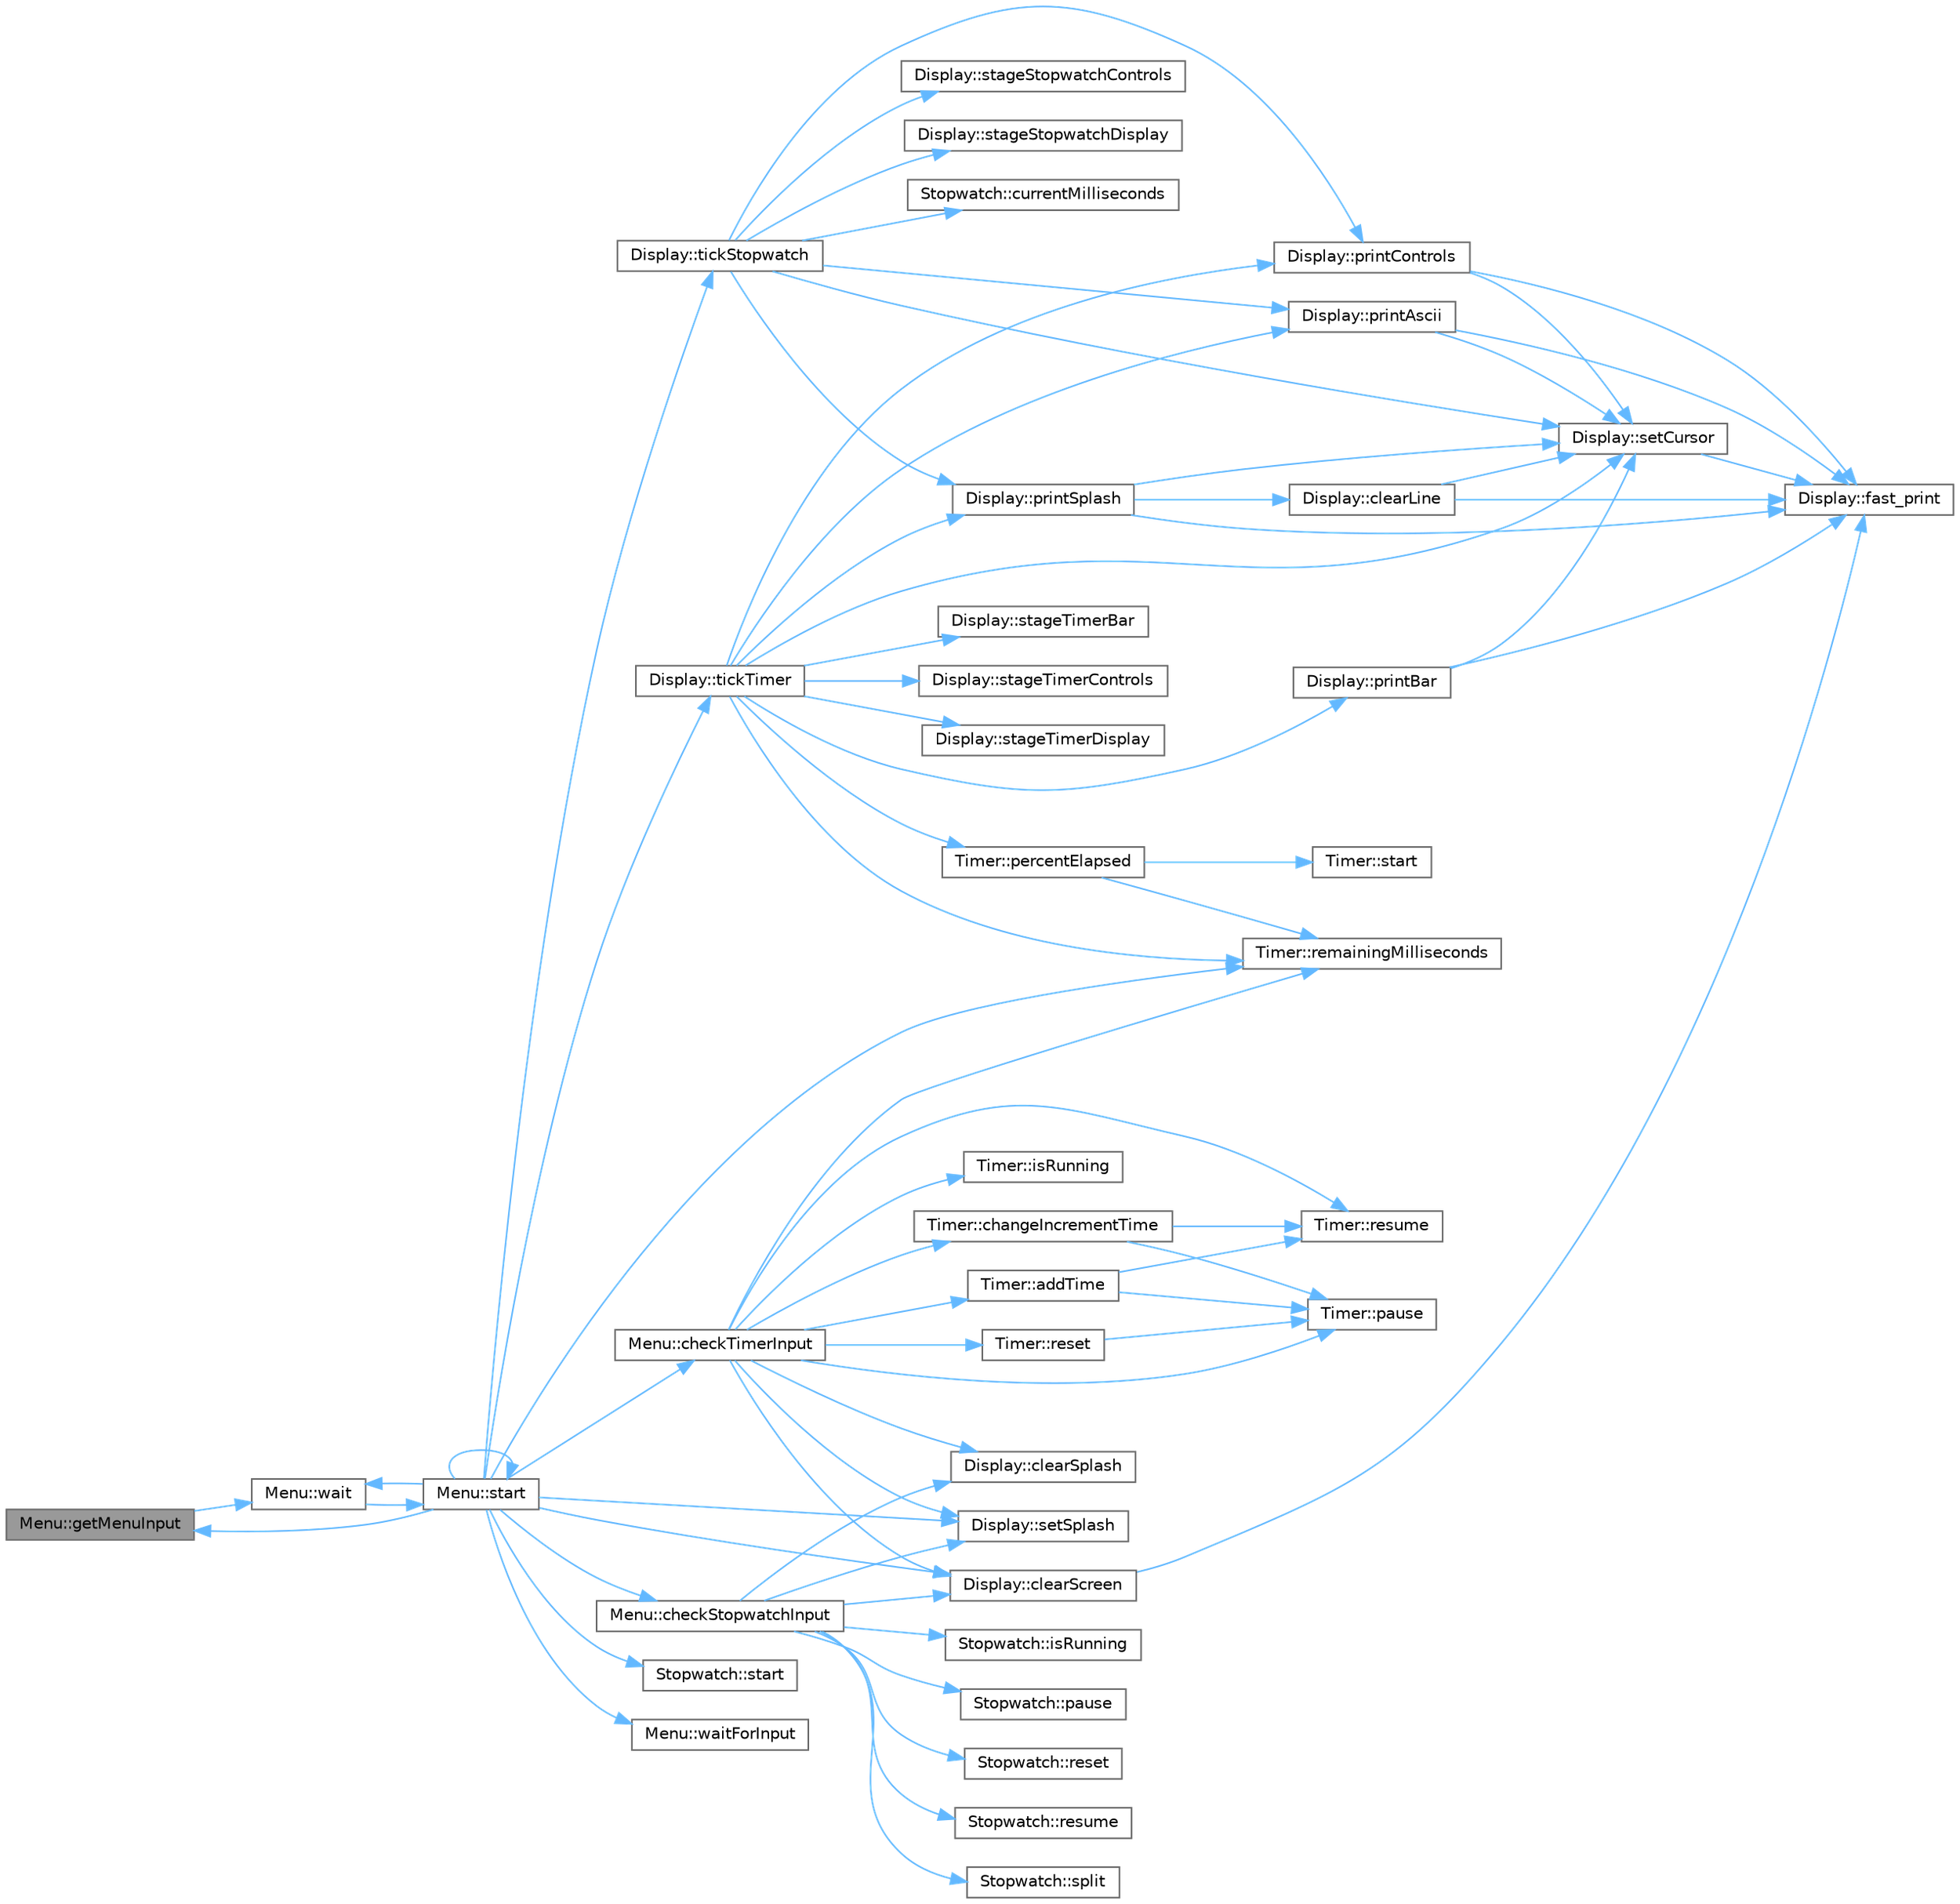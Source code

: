 digraph "Menu::getMenuInput"
{
 // INTERACTIVE_SVG=YES
 // LATEX_PDF_SIZE
  bgcolor="transparent";
  edge [fontname=Helvetica,fontsize=10,labelfontname=Helvetica,labelfontsize=10];
  node [fontname=Helvetica,fontsize=10,shape=box,height=0.2,width=0.4];
  rankdir="LR";
  Node1 [id="Node000001",label="Menu::getMenuInput",height=0.2,width=0.4,color="gray40", fillcolor="grey60", style="filled", fontcolor="black",tooltip="Waits for the user to press a valid key (1, 2, 3, or Q) for menu selection."];
  Node1 -> Node2 [id="edge1_Node000001_Node000002",color="steelblue1",style="solid",tooltip=" "];
  Node2 [id="Node000002",label="Menu::wait",height=0.2,width=0.4,color="grey40", fillcolor="white", style="filled",URL="$class_menu.html#a4ab7d9809ad0f490ad7634a76b37589b",tooltip="Waits for a specific duration using busy-waiting."];
  Node2 -> Node3 [id="edge2_Node000002_Node000003",color="steelblue1",style="solid",tooltip=" "];
  Node3 [id="Node000003",label="Menu::start",height=0.2,width=0.4,color="grey40", fillcolor="white", style="filled",URL="$class_menu.html#ae1ec62e738dda7faaaec850bd0b58ffe",tooltip="Starts the main menu loop, allowing the user to choose between Timer, Stopwatch, and Alarm."];
  Node3 -> Node4 [id="edge3_Node000003_Node000004",color="steelblue1",style="solid",tooltip=" "];
  Node4 [id="Node000004",label="Menu::checkStopwatchInput",height=0.2,width=0.4,color="grey40", fillcolor="white", style="filled",URL="$class_menu.html#a81188fdf5f017799f9e7f7eaaf98c3ec",tooltip="Checks and handles user input for the Stopwatch."];
  Node4 -> Node5 [id="edge4_Node000004_Node000005",color="steelblue1",style="solid",tooltip=" "];
  Node5 [id="Node000005",label="Display::clearScreen",height=0.2,width=0.4,color="grey40", fillcolor="white", style="filled",URL="$class_display.html#a729a08fa7f1f33907b6c2ba13fcf6d62",tooltip="Clears the terminal screen."];
  Node5 -> Node6 [id="edge5_Node000005_Node000006",color="steelblue1",style="solid",tooltip=" "];
  Node6 [id="Node000006",label="Display::fast_print",height=0.2,width=0.4,color="grey40", fillcolor="white", style="filled",URL="$class_display.html#a1233671411c2af0367dc72e4451d0ba2",tooltip="Efficiently prints a string to the terminal."];
  Node4 -> Node7 [id="edge6_Node000004_Node000007",color="steelblue1",style="solid",tooltip=" "];
  Node7 [id="Node000007",label="Display::clearSplash",height=0.2,width=0.4,color="grey40", fillcolor="white", style="filled",URL="$class_display.html#ad226aa44204137c5a8fe774967532af4",tooltip="Clears the splash screen."];
  Node4 -> Node8 [id="edge7_Node000004_Node000008",color="steelblue1",style="solid",tooltip=" "];
  Node8 [id="Node000008",label="Stopwatch::isRunning",height=0.2,width=0.4,color="grey40", fillcolor="white", style="filled",URL="$class_stopwatch.html#ae20cb58892efc6ca55117583aac8c392",tooltip="Checks if the stopwatch is currently running."];
  Node4 -> Node9 [id="edge8_Node000004_Node000009",color="steelblue1",style="solid",tooltip=" "];
  Node9 [id="Node000009",label="Stopwatch::pause",height=0.2,width=0.4,color="grey40", fillcolor="white", style="filled",URL="$class_stopwatch.html#a2cc48295d6b083361d062b8eb68d753a",tooltip="Pauses the stopwatch."];
  Node4 -> Node10 [id="edge9_Node000004_Node000010",color="steelblue1",style="solid",tooltip=" "];
  Node10 [id="Node000010",label="Stopwatch::reset",height=0.2,width=0.4,color="grey40", fillcolor="white", style="filled",URL="$class_stopwatch.html#a42c7014e7fffcf4c56ca6fb07f8eb31c",tooltip="Resets the stopwatch to 0 milliseconds and stops it."];
  Node4 -> Node11 [id="edge10_Node000004_Node000011",color="steelblue1",style="solid",tooltip=" "];
  Node11 [id="Node000011",label="Stopwatch::resume",height=0.2,width=0.4,color="grey40", fillcolor="white", style="filled",URL="$class_stopwatch.html#a789461171238250633eeb26b8f3b0dce",tooltip="Resumes the stopwatch from the last paused time."];
  Node4 -> Node12 [id="edge11_Node000004_Node000012",color="steelblue1",style="solid",tooltip=" "];
  Node12 [id="Node000012",label="Display::setSplash",height=0.2,width=0.4,color="grey40", fillcolor="white", style="filled",URL="$class_display.html#a3a0e77e68157e55d67ac3f28dffdd00c",tooltip="Sets the splash screen text."];
  Node4 -> Node13 [id="edge12_Node000004_Node000013",color="steelblue1",style="solid",tooltip=" "];
  Node13 [id="Node000013",label="Stopwatch::split",height=0.2,width=0.4,color="grey40", fillcolor="white", style="filled",URL="$class_stopwatch.html#ab7695f590d6b5067f4ff0e0389182861",tooltip="Records and prints the current split time in milliseconds."];
  Node3 -> Node14 [id="edge13_Node000003_Node000014",color="steelblue1",style="solid",tooltip=" "];
  Node14 [id="Node000014",label="Menu::checkTimerInput",height=0.2,width=0.4,color="grey40", fillcolor="white", style="filled",URL="$class_menu.html#ab8d3cccd5b39987a6546f7dc1187b71e",tooltip="Checks and handles user input for the Timer."];
  Node14 -> Node15 [id="edge14_Node000014_Node000015",color="steelblue1",style="solid",tooltip=" "];
  Node15 [id="Node000015",label="Timer::addTime",height=0.2,width=0.4,color="grey40", fillcolor="white", style="filled",URL="$class_timer.html#a8eb4527fb1f93315c79ed1fb375e6e12",tooltip=" "];
  Node15 -> Node16 [id="edge15_Node000015_Node000016",color="steelblue1",style="solid",tooltip=" "];
  Node16 [id="Node000016",label="Timer::pause",height=0.2,width=0.4,color="grey40", fillcolor="white", style="filled",URL="$class_timer.html#a0289effad7b573c508bc27e405900a23",tooltip="Pauses the timer and calculates the remaining milliseconds."];
  Node15 -> Node17 [id="edge16_Node000015_Node000017",color="steelblue1",style="solid",tooltip=" "];
  Node17 [id="Node000017",label="Timer::resume",height=0.2,width=0.4,color="grey40", fillcolor="white", style="filled",URL="$class_timer.html#a4ac55a73bb3431db9d4d2fd70ae9a2e8",tooltip="Resumes the timer from where it was paused by recalculating the end time."];
  Node14 -> Node18 [id="edge17_Node000014_Node000018",color="steelblue1",style="solid",tooltip=" "];
  Node18 [id="Node000018",label="Timer::changeIncrementTime",height=0.2,width=0.4,color="grey40", fillcolor="white", style="filled",URL="$class_timer.html#a1af9140ed7938e9252aef7a1e40475fb",tooltip="Allows the user to change the increment time used for adding time to the timer."];
  Node18 -> Node16 [id="edge18_Node000018_Node000016",color="steelblue1",style="solid",tooltip=" "];
  Node18 -> Node17 [id="edge19_Node000018_Node000017",color="steelblue1",style="solid",tooltip=" "];
  Node14 -> Node5 [id="edge20_Node000014_Node000005",color="steelblue1",style="solid",tooltip=" "];
  Node14 -> Node7 [id="edge21_Node000014_Node000007",color="steelblue1",style="solid",tooltip=" "];
  Node14 -> Node19 [id="edge22_Node000014_Node000019",color="steelblue1",style="solid",tooltip=" "];
  Node19 [id="Node000019",label="Timer::isRunning",height=0.2,width=0.4,color="grey40", fillcolor="white", style="filled",URL="$class_timer.html#a2ef50bfc604ea9fb88d3000c9ad0edd9",tooltip="Checks if the timer is currently running."];
  Node14 -> Node16 [id="edge23_Node000014_Node000016",color="steelblue1",style="solid",tooltip=" "];
  Node14 -> Node20 [id="edge24_Node000014_Node000020",color="steelblue1",style="solid",tooltip=" "];
  Node20 [id="Node000020",label="Timer::remainingMilliseconds",height=0.2,width=0.4,color="grey40", fillcolor="white", style="filled",URL="$class_timer.html#a330607659937f497389c9989812cd925",tooltip="Returns the remaining time in milliseconds."];
  Node14 -> Node21 [id="edge25_Node000014_Node000021",color="steelblue1",style="solid",tooltip=" "];
  Node21 [id="Node000021",label="Timer::reset",height=0.2,width=0.4,color="grey40", fillcolor="white", style="filled",URL="$class_timer.html#a9020542d73357a4eef512eefaf57524b",tooltip="Resets the timer to its original duration and pauses it."];
  Node21 -> Node16 [id="edge26_Node000021_Node000016",color="steelblue1",style="solid",tooltip=" "];
  Node14 -> Node17 [id="edge27_Node000014_Node000017",color="steelblue1",style="solid",tooltip=" "];
  Node14 -> Node12 [id="edge28_Node000014_Node000012",color="steelblue1",style="solid",tooltip=" "];
  Node3 -> Node5 [id="edge29_Node000003_Node000005",color="steelblue1",style="solid",tooltip=" "];
  Node3 -> Node1 [id="edge30_Node000003_Node000001",color="steelblue1",style="solid",tooltip=" "];
  Node3 -> Node20 [id="edge31_Node000003_Node000020",color="steelblue1",style="solid",tooltip=" "];
  Node3 -> Node12 [id="edge32_Node000003_Node000012",color="steelblue1",style="solid",tooltip=" "];
  Node3 -> Node3 [id="edge33_Node000003_Node000003",color="steelblue1",style="solid",tooltip=" "];
  Node3 -> Node22 [id="edge34_Node000003_Node000022",color="steelblue1",style="solid",tooltip=" "];
  Node22 [id="Node000022",label="Stopwatch::start",height=0.2,width=0.4,color="grey40", fillcolor="white", style="filled",URL="$class_stopwatch.html#a6d01ecc80c92f1d5210cd9c3eb72883d",tooltip="Starts the stopwatch."];
  Node3 -> Node23 [id="edge35_Node000003_Node000023",color="steelblue1",style="solid",tooltip=" "];
  Node23 [id="Node000023",label="Display::tickStopwatch",height=0.2,width=0.4,color="grey40", fillcolor="white", style="filled",URL="$class_display.html#a670c8db4c53ae0f09d6d3b57f1813b7f",tooltip="Updates the display based on the state of the provided Stopwatch object."];
  Node23 -> Node24 [id="edge36_Node000023_Node000024",color="steelblue1",style="solid",tooltip=" "];
  Node24 [id="Node000024",label="Stopwatch::currentMilliseconds",height=0.2,width=0.4,color="grey40", fillcolor="white", style="filled",URL="$class_stopwatch.html#aaf61c1ada98a22cc1c2bc589bdd4134a",tooltip="Returns the current elapsed time in milliseconds."];
  Node23 -> Node25 [id="edge37_Node000023_Node000025",color="steelblue1",style="solid",tooltip=" "];
  Node25 [id="Node000025",label="Display::printAscii",height=0.2,width=0.4,color="grey40", fillcolor="white", style="filled",URL="$class_display.html#aab9a518037074ce68da2a7792771908d",tooltip="Prints ASCII art to the terminal."];
  Node25 -> Node6 [id="edge38_Node000025_Node000006",color="steelblue1",style="solid",tooltip=" "];
  Node25 -> Node26 [id="edge39_Node000025_Node000026",color="steelblue1",style="solid",tooltip=" "];
  Node26 [id="Node000026",label="Display::setCursor",height=0.2,width=0.4,color="grey40", fillcolor="white", style="filled",URL="$class_display.html#a5454c0ff9a9d1730b3604bc15f94a5b3",tooltip="Sets the cursor position in the terminal."];
  Node26 -> Node6 [id="edge40_Node000026_Node000006",color="steelblue1",style="solid",tooltip=" "];
  Node23 -> Node27 [id="edge41_Node000023_Node000027",color="steelblue1",style="solid",tooltip=" "];
  Node27 [id="Node000027",label="Display::printControls",height=0.2,width=0.4,color="grey40", fillcolor="white", style="filled",URL="$class_display.html#a3480427024243711ee66efc51ddf0fa3",tooltip="Prints controls to the terminal."];
  Node27 -> Node6 [id="edge42_Node000027_Node000006",color="steelblue1",style="solid",tooltip=" "];
  Node27 -> Node26 [id="edge43_Node000027_Node000026",color="steelblue1",style="solid",tooltip=" "];
  Node23 -> Node28 [id="edge44_Node000023_Node000028",color="steelblue1",style="solid",tooltip=" "];
  Node28 [id="Node000028",label="Display::printSplash",height=0.2,width=0.4,color="grey40", fillcolor="white", style="filled",URL="$class_display.html#a62d8435627ea69fbccaef4cef32d785d",tooltip="Prints the splash screen to the terminal."];
  Node28 -> Node29 [id="edge45_Node000028_Node000029",color="steelblue1",style="solid",tooltip=" "];
  Node29 [id="Node000029",label="Display::clearLine",height=0.2,width=0.4,color="grey40", fillcolor="white", style="filled",URL="$class_display.html#aaa0ffb7318a45caa0b74d3d439e623f0",tooltip="Clears a specific line in the terminal."];
  Node29 -> Node6 [id="edge46_Node000029_Node000006",color="steelblue1",style="solid",tooltip=" "];
  Node29 -> Node26 [id="edge47_Node000029_Node000026",color="steelblue1",style="solid",tooltip=" "];
  Node28 -> Node6 [id="edge48_Node000028_Node000006",color="steelblue1",style="solid",tooltip=" "];
  Node28 -> Node26 [id="edge49_Node000028_Node000026",color="steelblue1",style="solid",tooltip=" "];
  Node23 -> Node26 [id="edge50_Node000023_Node000026",color="steelblue1",style="solid",tooltip=" "];
  Node23 -> Node30 [id="edge51_Node000023_Node000030",color="steelblue1",style="solid",tooltip=" "];
  Node30 [id="Node000030",label="Display::stageStopwatchControls",height=0.2,width=0.4,color="grey40", fillcolor="white", style="filled",URL="$class_display.html#aa68e271db8f91c18ae2c1e5e38d0f1ee",tooltip="Stages the controls for the stopwatch."];
  Node23 -> Node31 [id="edge52_Node000023_Node000031",color="steelblue1",style="solid",tooltip=" "];
  Node31 [id="Node000031",label="Display::stageStopwatchDisplay",height=0.2,width=0.4,color="grey40", fillcolor="white", style="filled",URL="$class_display.html#ac878f4b1987c4e33c173478fd5bbf34c",tooltip="Stages the stopwatch display with provided time values."];
  Node3 -> Node32 [id="edge53_Node000003_Node000032",color="steelblue1",style="solid",tooltip=" "];
  Node32 [id="Node000032",label="Display::tickTimer",height=0.2,width=0.4,color="grey40", fillcolor="white", style="filled",URL="$class_display.html#a02b2228e05be168eda0b817d1ecf5db7",tooltip="Updates the display based on the state of the provided Timer object."];
  Node32 -> Node33 [id="edge54_Node000032_Node000033",color="steelblue1",style="solid",tooltip=" "];
  Node33 [id="Node000033",label="Timer::percentElapsed",height=0.2,width=0.4,color="grey40", fillcolor="white", style="filled",URL="$class_timer.html#a97ab4bd97e34c2ce2b8afa7c993fbaec",tooltip="Returns the percentage of time that has elapsed since the timer started."];
  Node33 -> Node20 [id="edge55_Node000033_Node000020",color="steelblue1",style="solid",tooltip=" "];
  Node33 -> Node34 [id="edge56_Node000033_Node000034",color="steelblue1",style="solid",tooltip=" "];
  Node34 [id="Node000034",label="Timer::start",height=0.2,width=0.4,color="grey40", fillcolor="white", style="filled",URL="$class_timer.html#aded1ecf859b397258dcfa95d3d7cfc41",tooltip="Starts the timer by setting the end time based on the current time plus the countdown duration."];
  Node32 -> Node25 [id="edge57_Node000032_Node000025",color="steelblue1",style="solid",tooltip=" "];
  Node32 -> Node35 [id="edge58_Node000032_Node000035",color="steelblue1",style="solid",tooltip=" "];
  Node35 [id="Node000035",label="Display::printBar",height=0.2,width=0.4,color="grey40", fillcolor="white", style="filled",URL="$class_display.html#a034871a688ea9c2cf5801d120b0cfcf6",tooltip="Prints the progress bar to the terminal."];
  Node35 -> Node6 [id="edge59_Node000035_Node000006",color="steelblue1",style="solid",tooltip=" "];
  Node35 -> Node26 [id="edge60_Node000035_Node000026",color="steelblue1",style="solid",tooltip=" "];
  Node32 -> Node27 [id="edge61_Node000032_Node000027",color="steelblue1",style="solid",tooltip=" "];
  Node32 -> Node28 [id="edge62_Node000032_Node000028",color="steelblue1",style="solid",tooltip=" "];
  Node32 -> Node20 [id="edge63_Node000032_Node000020",color="steelblue1",style="solid",tooltip=" "];
  Node32 -> Node26 [id="edge64_Node000032_Node000026",color="steelblue1",style="solid",tooltip=" "];
  Node32 -> Node36 [id="edge65_Node000032_Node000036",color="steelblue1",style="solid",tooltip=" "];
  Node36 [id="Node000036",label="Display::stageTimerBar",height=0.2,width=0.4,color="grey40", fillcolor="white", style="filled",URL="$class_display.html#a91e41747e83f0d8d53251811addd566e",tooltip="Stages the progress bar for the timer."];
  Node32 -> Node37 [id="edge66_Node000032_Node000037",color="steelblue1",style="solid",tooltip=" "];
  Node37 [id="Node000037",label="Display::stageTimerControls",height=0.2,width=0.4,color="grey40", fillcolor="white", style="filled",URL="$class_display.html#af7327c3f58c211e500f4fff386f222e4",tooltip="Stages the controls for the timer."];
  Node32 -> Node38 [id="edge67_Node000032_Node000038",color="steelblue1",style="solid",tooltip=" "];
  Node38 [id="Node000038",label="Display::stageTimerDisplay",height=0.2,width=0.4,color="grey40", fillcolor="white", style="filled",URL="$class_display.html#a02e23b9a142c52d7dfa0169c58c77e24",tooltip="Stages the timer display with provided time values."];
  Node3 -> Node2 [id="edge68_Node000003_Node000002",color="steelblue1",style="solid",tooltip=" "];
  Node3 -> Node39 [id="edge69_Node000003_Node000039",color="steelblue1",style="solid",tooltip=" "];
  Node39 [id="Node000039",label="Menu::waitForInput",height=0.2,width=0.4,color="grey40", fillcolor="white", style="filled",URL="$class_menu.html#a537a69bfbe3b8c29e3dfd3e2f5dd88b5",tooltip="Waits for any key press from the user."];
}

